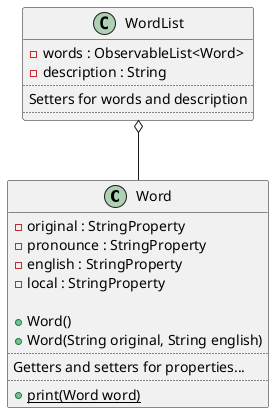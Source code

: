 @startuml

class Word {
    - original : StringProperty
    - pronounce : StringProperty
    - english : StringProperty
    - local : StringProperty

    + Word()
    + Word(String original, String english)
    ..
    Getters and setters for properties...
    ..
    + {static} print(Word word)
}

class WordList {
    - words : ObservableList<Word>
    - description : String
    ..
    Setters for words and description
    ..
}

WordList o-- Word

@enduml